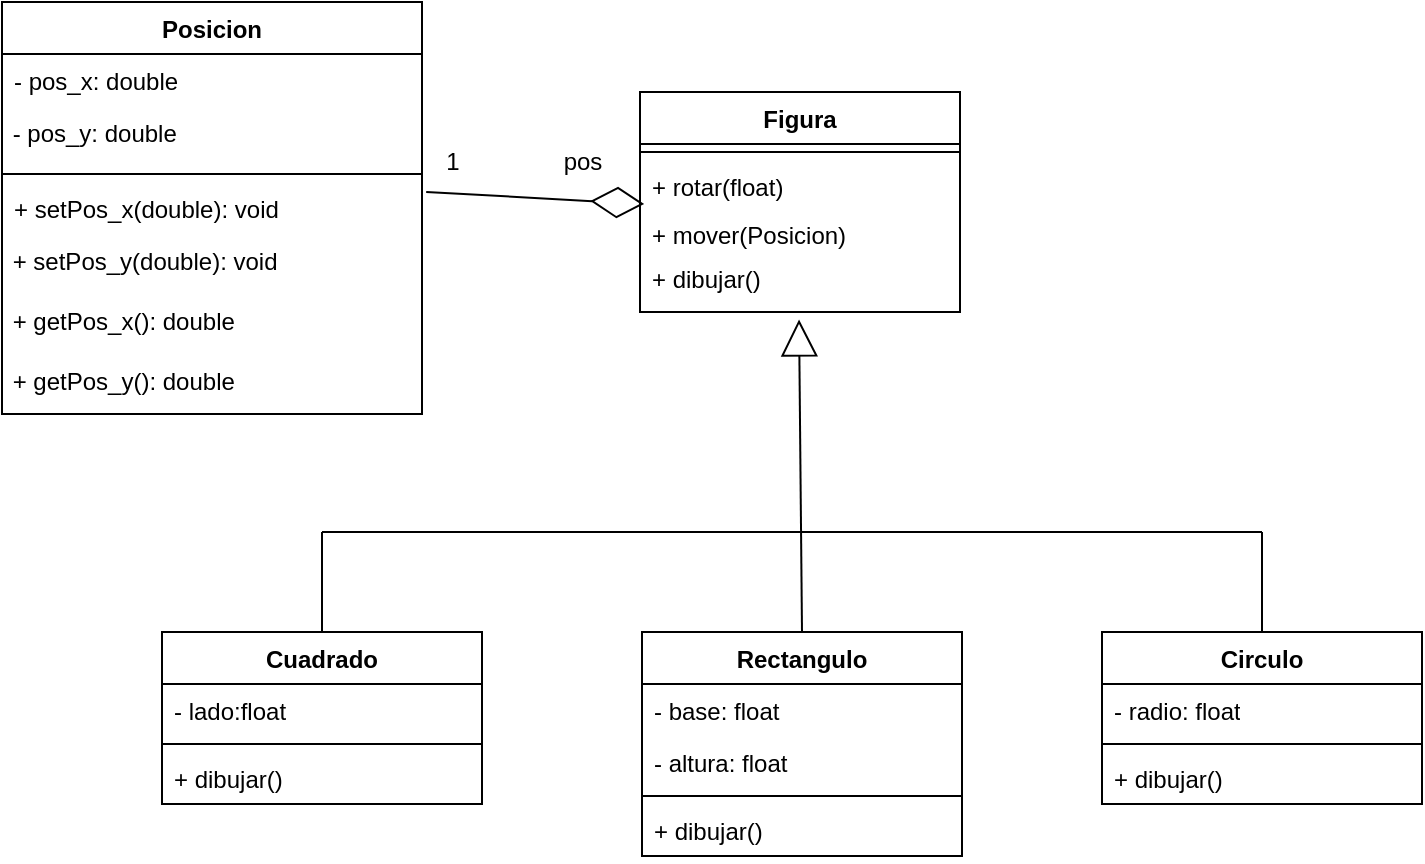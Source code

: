 <mxfile version="21.7.4" type="github">
  <diagram id="C5RBs43oDa-KdzZeNtuy" name="Page-1">
    <mxGraphModel dx="1161" dy="638" grid="1" gridSize="10" guides="1" tooltips="1" connect="1" arrows="1" fold="1" page="1" pageScale="1" pageWidth="827" pageHeight="1169" math="0" shadow="0">
      <root>
        <mxCell id="WIyWlLk6GJQsqaUBKTNV-0" />
        <mxCell id="WIyWlLk6GJQsqaUBKTNV-1" parent="WIyWlLk6GJQsqaUBKTNV-0" />
        <mxCell id="Jr-2oCuT5TmoEBTGSmuW-0" value="Figura" style="swimlane;fontStyle=1;align=center;verticalAlign=top;childLayout=stackLayout;horizontal=1;startSize=26;horizontalStack=0;resizeParent=1;resizeParentMax=0;resizeLast=0;collapsible=1;marginBottom=0;whiteSpace=wrap;html=1;" vertex="1" parent="WIyWlLk6GJQsqaUBKTNV-1">
          <mxGeometry x="349" y="90" width="160" height="110" as="geometry" />
        </mxCell>
        <mxCell id="Jr-2oCuT5TmoEBTGSmuW-2" value="" style="line;strokeWidth=1;fillColor=none;align=left;verticalAlign=middle;spacingTop=-1;spacingLeft=3;spacingRight=3;rotatable=0;labelPosition=right;points=[];portConstraint=eastwest;strokeColor=inherit;" vertex="1" parent="Jr-2oCuT5TmoEBTGSmuW-0">
          <mxGeometry y="26" width="160" height="8" as="geometry" />
        </mxCell>
        <mxCell id="Jr-2oCuT5TmoEBTGSmuW-19" value="+ rotar(float)" style="text;strokeColor=none;fillColor=none;align=left;verticalAlign=top;spacingLeft=4;spacingRight=4;overflow=hidden;rotatable=0;points=[[0,0.5],[1,0.5]];portConstraint=eastwest;whiteSpace=wrap;html=1;" vertex="1" parent="Jr-2oCuT5TmoEBTGSmuW-0">
          <mxGeometry y="34" width="160" height="24" as="geometry" />
        </mxCell>
        <mxCell id="Jr-2oCuT5TmoEBTGSmuW-20" value="+ mover(Posicion)" style="text;strokeColor=none;fillColor=none;align=left;verticalAlign=top;spacingLeft=4;spacingRight=4;overflow=hidden;rotatable=0;points=[[0,0.5],[1,0.5]];portConstraint=eastwest;whiteSpace=wrap;html=1;" vertex="1" parent="Jr-2oCuT5TmoEBTGSmuW-0">
          <mxGeometry y="58" width="160" height="22" as="geometry" />
        </mxCell>
        <mxCell id="Jr-2oCuT5TmoEBTGSmuW-3" value="+ dibujar()" style="text;strokeColor=none;fillColor=none;align=left;verticalAlign=top;spacingLeft=4;spacingRight=4;overflow=hidden;rotatable=0;points=[[0,0.5],[1,0.5]];portConstraint=eastwest;whiteSpace=wrap;html=1;" vertex="1" parent="Jr-2oCuT5TmoEBTGSmuW-0">
          <mxGeometry y="80" width="160" height="30" as="geometry" />
        </mxCell>
        <mxCell id="Jr-2oCuT5TmoEBTGSmuW-4" value="Cuadrado" style="swimlane;fontStyle=1;align=center;verticalAlign=top;childLayout=stackLayout;horizontal=1;startSize=26;horizontalStack=0;resizeParent=1;resizeParentMax=0;resizeLast=0;collapsible=1;marginBottom=0;whiteSpace=wrap;html=1;" vertex="1" parent="WIyWlLk6GJQsqaUBKTNV-1">
          <mxGeometry x="110" y="360" width="160" height="86" as="geometry" />
        </mxCell>
        <mxCell id="Jr-2oCuT5TmoEBTGSmuW-6" value="- lado:float" style="text;strokeColor=none;fillColor=none;align=left;verticalAlign=top;spacingLeft=4;spacingRight=4;overflow=hidden;rotatable=0;points=[[0,0.5],[1,0.5]];portConstraint=eastwest;whiteSpace=wrap;html=1;" vertex="1" parent="Jr-2oCuT5TmoEBTGSmuW-4">
          <mxGeometry y="26" width="160" height="26" as="geometry" />
        </mxCell>
        <mxCell id="Jr-2oCuT5TmoEBTGSmuW-7" value="" style="line;strokeWidth=1;fillColor=none;align=left;verticalAlign=middle;spacingTop=-1;spacingLeft=3;spacingRight=3;rotatable=0;labelPosition=right;points=[];portConstraint=eastwest;strokeColor=inherit;" vertex="1" parent="Jr-2oCuT5TmoEBTGSmuW-4">
          <mxGeometry y="52" width="160" height="8" as="geometry" />
        </mxCell>
        <mxCell id="Jr-2oCuT5TmoEBTGSmuW-8" value="+ dibujar()" style="text;strokeColor=none;fillColor=none;align=left;verticalAlign=top;spacingLeft=4;spacingRight=4;overflow=hidden;rotatable=0;points=[[0,0.5],[1,0.5]];portConstraint=eastwest;whiteSpace=wrap;html=1;" vertex="1" parent="Jr-2oCuT5TmoEBTGSmuW-4">
          <mxGeometry y="60" width="160" height="26" as="geometry" />
        </mxCell>
        <mxCell id="Jr-2oCuT5TmoEBTGSmuW-9" value="Rectangulo" style="swimlane;fontStyle=1;align=center;verticalAlign=top;childLayout=stackLayout;horizontal=1;startSize=26;horizontalStack=0;resizeParent=1;resizeParentMax=0;resizeLast=0;collapsible=1;marginBottom=0;whiteSpace=wrap;html=1;" vertex="1" parent="WIyWlLk6GJQsqaUBKTNV-1">
          <mxGeometry x="350" y="360" width="160" height="112" as="geometry" />
        </mxCell>
        <mxCell id="Jr-2oCuT5TmoEBTGSmuW-11" value="- base: float" style="text;strokeColor=none;fillColor=none;align=left;verticalAlign=top;spacingLeft=4;spacingRight=4;overflow=hidden;rotatable=0;points=[[0,0.5],[1,0.5]];portConstraint=eastwest;whiteSpace=wrap;html=1;" vertex="1" parent="Jr-2oCuT5TmoEBTGSmuW-9">
          <mxGeometry y="26" width="160" height="26" as="geometry" />
        </mxCell>
        <mxCell id="Jr-2oCuT5TmoEBTGSmuW-12" value="- altura: float" style="text;strokeColor=none;fillColor=none;align=left;verticalAlign=top;spacingLeft=4;spacingRight=4;overflow=hidden;rotatable=0;points=[[0,0.5],[1,0.5]];portConstraint=eastwest;whiteSpace=wrap;html=1;" vertex="1" parent="Jr-2oCuT5TmoEBTGSmuW-9">
          <mxGeometry y="52" width="160" height="26" as="geometry" />
        </mxCell>
        <mxCell id="Jr-2oCuT5TmoEBTGSmuW-13" value="" style="line;strokeWidth=1;fillColor=none;align=left;verticalAlign=middle;spacingTop=-1;spacingLeft=3;spacingRight=3;rotatable=0;labelPosition=right;points=[];portConstraint=eastwest;strokeColor=inherit;" vertex="1" parent="Jr-2oCuT5TmoEBTGSmuW-9">
          <mxGeometry y="78" width="160" height="8" as="geometry" />
        </mxCell>
        <mxCell id="Jr-2oCuT5TmoEBTGSmuW-14" value="+ dibujar()" style="text;strokeColor=none;fillColor=none;align=left;verticalAlign=top;spacingLeft=4;spacingRight=4;overflow=hidden;rotatable=0;points=[[0,0.5],[1,0.5]];portConstraint=eastwest;whiteSpace=wrap;html=1;" vertex="1" parent="Jr-2oCuT5TmoEBTGSmuW-9">
          <mxGeometry y="86" width="160" height="26" as="geometry" />
        </mxCell>
        <mxCell id="Jr-2oCuT5TmoEBTGSmuW-15" value="Circulo" style="swimlane;fontStyle=1;align=center;verticalAlign=top;childLayout=stackLayout;horizontal=1;startSize=26;horizontalStack=0;resizeParent=1;resizeParentMax=0;resizeLast=0;collapsible=1;marginBottom=0;whiteSpace=wrap;html=1;" vertex="1" parent="WIyWlLk6GJQsqaUBKTNV-1">
          <mxGeometry x="580" y="360" width="160" height="86" as="geometry" />
        </mxCell>
        <mxCell id="Jr-2oCuT5TmoEBTGSmuW-16" value="- radio: float" style="text;strokeColor=none;fillColor=none;align=left;verticalAlign=top;spacingLeft=4;spacingRight=4;overflow=hidden;rotatable=0;points=[[0,0.5],[1,0.5]];portConstraint=eastwest;whiteSpace=wrap;html=1;" vertex="1" parent="Jr-2oCuT5TmoEBTGSmuW-15">
          <mxGeometry y="26" width="160" height="26" as="geometry" />
        </mxCell>
        <mxCell id="Jr-2oCuT5TmoEBTGSmuW-17" value="" style="line;strokeWidth=1;fillColor=none;align=left;verticalAlign=middle;spacingTop=-1;spacingLeft=3;spacingRight=3;rotatable=0;labelPosition=right;points=[];portConstraint=eastwest;strokeColor=inherit;" vertex="1" parent="Jr-2oCuT5TmoEBTGSmuW-15">
          <mxGeometry y="52" width="160" height="8" as="geometry" />
        </mxCell>
        <mxCell id="Jr-2oCuT5TmoEBTGSmuW-18" value="+ dibujar()" style="text;strokeColor=none;fillColor=none;align=left;verticalAlign=top;spacingLeft=4;spacingRight=4;overflow=hidden;rotatable=0;points=[[0,0.5],[1,0.5]];portConstraint=eastwest;whiteSpace=wrap;html=1;" vertex="1" parent="Jr-2oCuT5TmoEBTGSmuW-15">
          <mxGeometry y="60" width="160" height="26" as="geometry" />
        </mxCell>
        <mxCell id="Jr-2oCuT5TmoEBTGSmuW-22" value="Posicion" style="swimlane;fontStyle=1;align=center;verticalAlign=top;childLayout=stackLayout;horizontal=1;startSize=26;horizontalStack=0;resizeParent=1;resizeParentMax=0;resizeLast=0;collapsible=1;marginBottom=0;whiteSpace=wrap;html=1;" vertex="1" parent="WIyWlLk6GJQsqaUBKTNV-1">
          <mxGeometry x="30" y="45" width="210" height="206" as="geometry">
            <mxRectangle x="225" y="650" width="110" height="30" as="alternateBounds" />
          </mxGeometry>
        </mxCell>
        <mxCell id="Jr-2oCuT5TmoEBTGSmuW-23" value="- pos_x: double" style="text;strokeColor=none;fillColor=none;align=left;verticalAlign=top;spacingLeft=4;spacingRight=4;overflow=hidden;rotatable=0;points=[[0,0.5],[1,0.5]];portConstraint=eastwest;whiteSpace=wrap;html=1;" vertex="1" parent="Jr-2oCuT5TmoEBTGSmuW-22">
          <mxGeometry y="26" width="210" height="26" as="geometry" />
        </mxCell>
        <mxCell id="Jr-2oCuT5TmoEBTGSmuW-24" value="&amp;nbsp;- pos_y: double" style="text;whiteSpace=wrap;html=1;" vertex="1" parent="Jr-2oCuT5TmoEBTGSmuW-22">
          <mxGeometry y="52" width="210" height="30" as="geometry" />
        </mxCell>
        <mxCell id="Jr-2oCuT5TmoEBTGSmuW-25" value="" style="line;strokeWidth=1;fillColor=none;align=left;verticalAlign=middle;spacingTop=-1;spacingLeft=3;spacingRight=3;rotatable=0;labelPosition=right;points=[];portConstraint=eastwest;strokeColor=inherit;" vertex="1" parent="Jr-2oCuT5TmoEBTGSmuW-22">
          <mxGeometry y="82" width="210" height="8" as="geometry" />
        </mxCell>
        <mxCell id="Jr-2oCuT5TmoEBTGSmuW-26" value="+ setPos_x(double): void" style="text;strokeColor=none;fillColor=none;align=left;verticalAlign=top;spacingLeft=4;spacingRight=4;overflow=hidden;rotatable=0;points=[[0,0.5],[1,0.5]];portConstraint=eastwest;whiteSpace=wrap;html=1;" vertex="1" parent="Jr-2oCuT5TmoEBTGSmuW-22">
          <mxGeometry y="90" width="210" height="26" as="geometry" />
        </mxCell>
        <mxCell id="Jr-2oCuT5TmoEBTGSmuW-27" value="&amp;nbsp;+ setPos_y(double): void" style="text;whiteSpace=wrap;html=1;" vertex="1" parent="Jr-2oCuT5TmoEBTGSmuW-22">
          <mxGeometry y="116" width="210" height="30" as="geometry" />
        </mxCell>
        <mxCell id="Jr-2oCuT5TmoEBTGSmuW-28" value="&amp;nbsp;+ getPos_x(): double" style="text;whiteSpace=wrap;html=1;" vertex="1" parent="Jr-2oCuT5TmoEBTGSmuW-22">
          <mxGeometry y="146" width="210" height="30" as="geometry" />
        </mxCell>
        <mxCell id="Jr-2oCuT5TmoEBTGSmuW-29" value="&amp;nbsp;+ getPos_y(): double" style="text;whiteSpace=wrap;html=1;" vertex="1" parent="Jr-2oCuT5TmoEBTGSmuW-22">
          <mxGeometry y="176" width="210" height="30" as="geometry" />
        </mxCell>
        <mxCell id="Jr-2oCuT5TmoEBTGSmuW-30" value="1" style="text;html=1;align=center;verticalAlign=middle;resizable=0;points=[];autosize=1;strokeColor=none;fillColor=none;rotation=0;" vertex="1" parent="WIyWlLk6GJQsqaUBKTNV-1">
          <mxGeometry x="240" y="110" width="30" height="30" as="geometry" />
        </mxCell>
        <mxCell id="Jr-2oCuT5TmoEBTGSmuW-31" value="pos" style="text;html=1;align=center;verticalAlign=middle;resizable=0;points=[];autosize=1;strokeColor=none;fillColor=none;rotation=0;" vertex="1" parent="WIyWlLk6GJQsqaUBKTNV-1">
          <mxGeometry x="300" y="110" width="40" height="30" as="geometry" />
        </mxCell>
        <mxCell id="Jr-2oCuT5TmoEBTGSmuW-32" value="" style="endArrow=diamondThin;endFill=0;endSize=24;html=1;rounded=0;entryX=0.013;entryY=1.154;entryDx=0;entryDy=0;entryPerimeter=0;exitX=1.01;exitY=0.192;exitDx=0;exitDy=0;exitPerimeter=0;" edge="1" parent="WIyWlLk6GJQsqaUBKTNV-1" source="Jr-2oCuT5TmoEBTGSmuW-26">
          <mxGeometry width="160" relative="1" as="geometry">
            <mxPoint x="277.492" y="200" as="sourcePoint" />
            <mxPoint x="351.08" y="146.004" as="targetPoint" />
          </mxGeometry>
        </mxCell>
        <mxCell id="Jr-2oCuT5TmoEBTGSmuW-33" value="" style="endArrow=block;endSize=16;endFill=0;html=1;rounded=0;entryX=0.497;entryY=1.124;entryDx=0;entryDy=0;entryPerimeter=0;exitX=0.5;exitY=0;exitDx=0;exitDy=0;" edge="1" parent="WIyWlLk6GJQsqaUBKTNV-1" source="Jr-2oCuT5TmoEBTGSmuW-9" target="Jr-2oCuT5TmoEBTGSmuW-3">
          <mxGeometry x="-0.125" y="-10" width="160" relative="1" as="geometry">
            <mxPoint x="370" y="320" as="sourcePoint" />
            <mxPoint x="530" y="320" as="targetPoint" />
            <mxPoint as="offset" />
          </mxGeometry>
        </mxCell>
        <mxCell id="Jr-2oCuT5TmoEBTGSmuW-34" value="" style="endArrow=none;html=1;rounded=0;" edge="1" parent="WIyWlLk6GJQsqaUBKTNV-1">
          <mxGeometry width="50" height="50" relative="1" as="geometry">
            <mxPoint x="190" y="360" as="sourcePoint" />
            <mxPoint x="190" y="310" as="targetPoint" />
          </mxGeometry>
        </mxCell>
        <mxCell id="Jr-2oCuT5TmoEBTGSmuW-35" value="" style="endArrow=none;html=1;rounded=0;" edge="1" parent="WIyWlLk6GJQsqaUBKTNV-1">
          <mxGeometry width="50" height="50" relative="1" as="geometry">
            <mxPoint x="190" y="310" as="sourcePoint" />
            <mxPoint x="430" y="310" as="targetPoint" />
          </mxGeometry>
        </mxCell>
        <mxCell id="Jr-2oCuT5TmoEBTGSmuW-36" value="" style="endArrow=none;html=1;rounded=0;" edge="1" parent="WIyWlLk6GJQsqaUBKTNV-1">
          <mxGeometry width="50" height="50" relative="1" as="geometry">
            <mxPoint x="660" y="360" as="sourcePoint" />
            <mxPoint x="660" y="310" as="targetPoint" />
          </mxGeometry>
        </mxCell>
        <mxCell id="Jr-2oCuT5TmoEBTGSmuW-37" value="" style="endArrow=none;html=1;rounded=0;" edge="1" parent="WIyWlLk6GJQsqaUBKTNV-1">
          <mxGeometry width="50" height="50" relative="1" as="geometry">
            <mxPoint x="430" y="310" as="sourcePoint" />
            <mxPoint x="660" y="310" as="targetPoint" />
          </mxGeometry>
        </mxCell>
      </root>
    </mxGraphModel>
  </diagram>
</mxfile>
